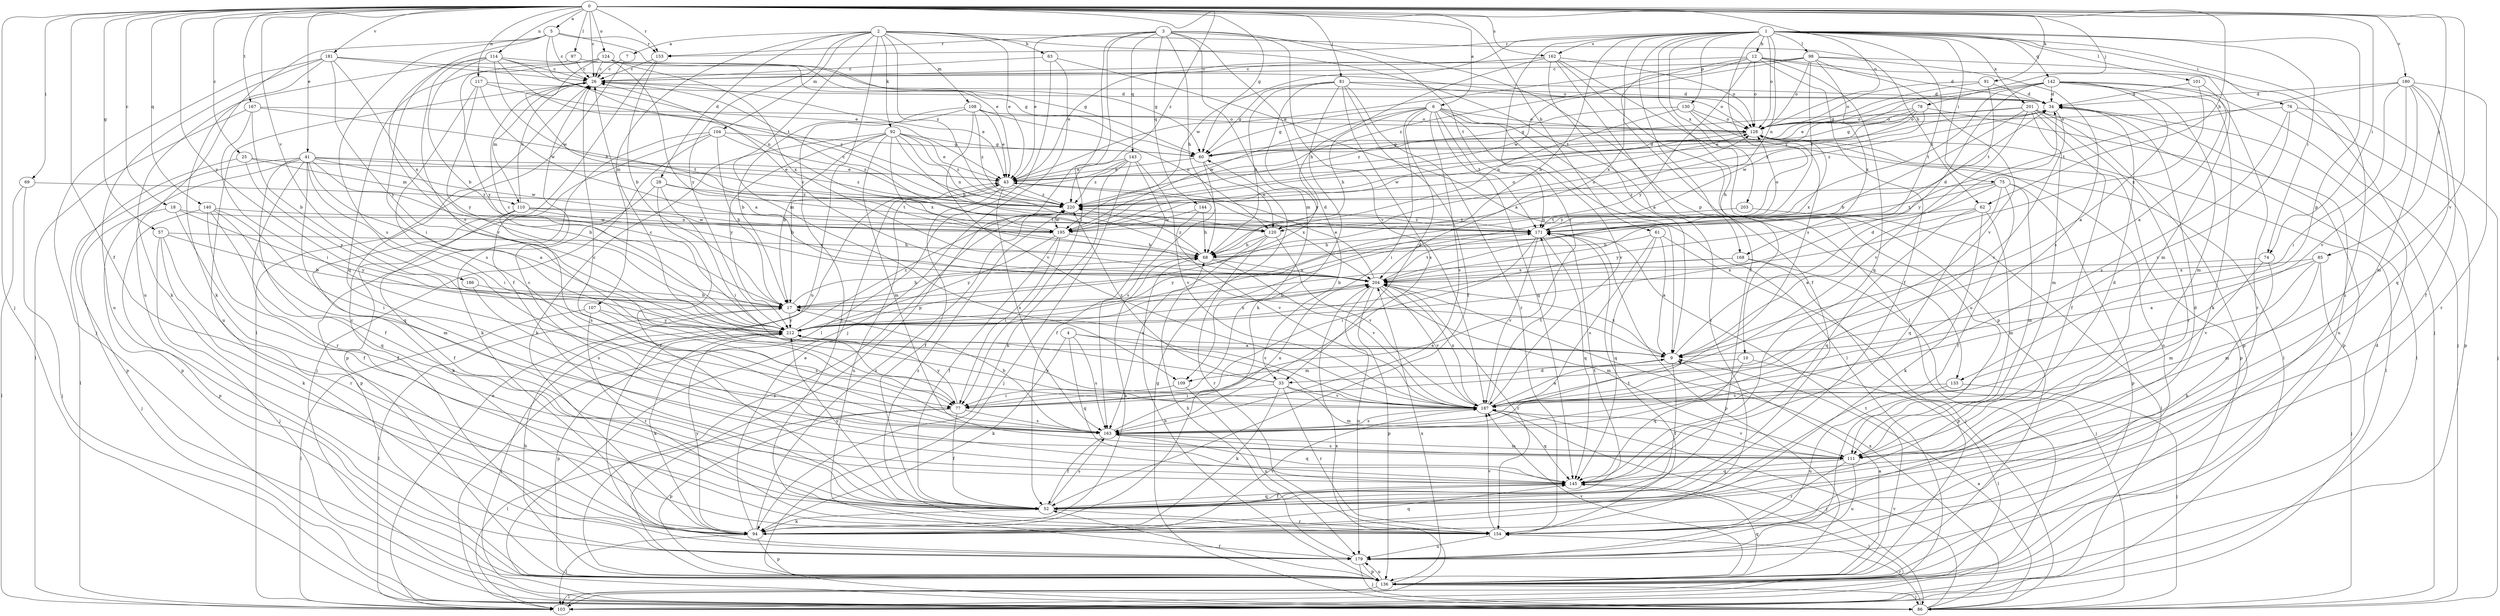 strict digraph  {
0;
1;
2;
3;
4;
5;
6;
7;
9;
10;
12;
17;
18;
25;
26;
28;
33;
34;
41;
43;
52;
57;
60;
61;
62;
63;
68;
69;
74;
75;
76;
77;
78;
81;
85;
86;
91;
92;
94;
97;
98;
101;
103;
104;
107;
108;
109;
110;
111;
114;
117;
120;
124;
128;
130;
133;
136;
140;
142;
143;
144;
145;
153;
154;
162;
163;
167;
168;
171;
179;
180;
181;
186;
187;
195;
201;
203;
204;
212;
220;
0 -> 5  [label=a];
0 -> 6  [label=a];
0 -> 18  [label=c];
0 -> 25  [label=c];
0 -> 26  [label=c];
0 -> 41  [label=e];
0 -> 52  [label=f];
0 -> 57  [label=g];
0 -> 60  [label=g];
0 -> 61  [label=h];
0 -> 62  [label=h];
0 -> 69  [label=i];
0 -> 74  [label=i];
0 -> 78  [label=j];
0 -> 81  [label=j];
0 -> 85  [label=j];
0 -> 86  [label=j];
0 -> 91  [label=k];
0 -> 97  [label=l];
0 -> 114  [label=n];
0 -> 117  [label=n];
0 -> 124  [label=o];
0 -> 128  [label=o];
0 -> 140  [label=q];
0 -> 153  [label=r];
0 -> 162  [label=s];
0 -> 167  [label=t];
0 -> 180  [label=v];
0 -> 181  [label=v];
0 -> 186  [label=v];
0 -> 187  [label=v];
0 -> 212  [label=y];
0 -> 220  [label=z];
1 -> 10  [label=b];
1 -> 12  [label=b];
1 -> 17  [label=b];
1 -> 52  [label=f];
1 -> 74  [label=i];
1 -> 75  [label=i];
1 -> 76  [label=i];
1 -> 77  [label=i];
1 -> 98  [label=l];
1 -> 101  [label=l];
1 -> 103  [label=l];
1 -> 120  [label=n];
1 -> 128  [label=o];
1 -> 130  [label=p];
1 -> 133  [label=p];
1 -> 142  [label=q];
1 -> 153  [label=r];
1 -> 162  [label=s];
1 -> 163  [label=s];
1 -> 168  [label=t];
1 -> 179  [label=u];
1 -> 195  [label=w];
1 -> 201  [label=x];
1 -> 203  [label=x];
2 -> 7  [label=a];
2 -> 28  [label=d];
2 -> 43  [label=e];
2 -> 62  [label=h];
2 -> 63  [label=h];
2 -> 92  [label=k];
2 -> 104  [label=m];
2 -> 107  [label=m];
2 -> 108  [label=m];
2 -> 109  [label=m];
2 -> 168  [label=t];
2 -> 179  [label=u];
2 -> 212  [label=y];
2 -> 220  [label=z];
3 -> 33  [label=d];
3 -> 43  [label=e];
3 -> 68  [label=h];
3 -> 77  [label=i];
3 -> 109  [label=m];
3 -> 133  [label=p];
3 -> 136  [label=p];
3 -> 143  [label=q];
3 -> 144  [label=q];
3 -> 153  [label=r];
3 -> 171  [label=t];
3 -> 187  [label=v];
4 -> 9  [label=a];
4 -> 94  [label=k];
4 -> 145  [label=q];
4 -> 163  [label=s];
4 -> 187  [label=v];
5 -> 26  [label=c];
5 -> 43  [label=e];
5 -> 153  [label=r];
5 -> 163  [label=s];
5 -> 171  [label=t];
5 -> 179  [label=u];
5 -> 187  [label=v];
6 -> 33  [label=d];
6 -> 60  [label=g];
6 -> 68  [label=h];
6 -> 77  [label=i];
6 -> 103  [label=l];
6 -> 128  [label=o];
6 -> 145  [label=q];
6 -> 154  [label=r];
6 -> 163  [label=s];
6 -> 171  [label=t];
6 -> 187  [label=v];
6 -> 195  [label=w];
7 -> 26  [label=c];
7 -> 103  [label=l];
9 -> 33  [label=d];
9 -> 34  [label=d];
9 -> 52  [label=f];
9 -> 204  [label=x];
10 -> 103  [label=l];
10 -> 109  [label=m];
10 -> 145  [label=q];
12 -> 26  [label=c];
12 -> 34  [label=d];
12 -> 52  [label=f];
12 -> 86  [label=j];
12 -> 128  [label=o];
12 -> 145  [label=q];
12 -> 195  [label=w];
12 -> 204  [label=x];
12 -> 212  [label=y];
17 -> 68  [label=h];
17 -> 103  [label=l];
17 -> 187  [label=v];
17 -> 212  [label=y];
18 -> 52  [label=f];
18 -> 86  [label=j];
18 -> 195  [label=w];
18 -> 212  [label=y];
25 -> 43  [label=e];
25 -> 110  [label=m];
25 -> 136  [label=p];
25 -> 212  [label=y];
26 -> 34  [label=d];
26 -> 43  [label=e];
26 -> 110  [label=m];
26 -> 179  [label=u];
28 -> 52  [label=f];
28 -> 77  [label=i];
28 -> 136  [label=p];
28 -> 171  [label=t];
28 -> 220  [label=z];
33 -> 26  [label=c];
33 -> 77  [label=i];
33 -> 94  [label=k];
33 -> 111  [label=m];
33 -> 154  [label=r];
33 -> 187  [label=v];
33 -> 220  [label=z];
34 -> 128  [label=o];
34 -> 136  [label=p];
34 -> 187  [label=v];
34 -> 220  [label=z];
41 -> 9  [label=a];
41 -> 17  [label=b];
41 -> 43  [label=e];
41 -> 52  [label=f];
41 -> 77  [label=i];
41 -> 103  [label=l];
41 -> 136  [label=p];
41 -> 145  [label=q];
41 -> 154  [label=r];
41 -> 195  [label=w];
41 -> 220  [label=z];
43 -> 34  [label=d];
43 -> 52  [label=f];
43 -> 163  [label=s];
43 -> 179  [label=u];
43 -> 204  [label=x];
43 -> 220  [label=z];
52 -> 34  [label=d];
52 -> 94  [label=k];
52 -> 145  [label=q];
52 -> 154  [label=r];
52 -> 163  [label=s];
52 -> 171  [label=t];
52 -> 212  [label=y];
57 -> 17  [label=b];
57 -> 68  [label=h];
57 -> 86  [label=j];
57 -> 94  [label=k];
57 -> 154  [label=r];
60 -> 43  [label=e];
60 -> 120  [label=n];
60 -> 163  [label=s];
61 -> 9  [label=a];
61 -> 68  [label=h];
61 -> 86  [label=j];
61 -> 145  [label=q];
61 -> 163  [label=s];
62 -> 9  [label=a];
62 -> 94  [label=k];
62 -> 111  [label=m];
62 -> 120  [label=n];
62 -> 145  [label=q];
63 -> 9  [label=a];
63 -> 26  [label=c];
63 -> 86  [label=j];
63 -> 103  [label=l];
68 -> 34  [label=d];
68 -> 94  [label=k];
68 -> 187  [label=v];
68 -> 204  [label=x];
68 -> 220  [label=z];
69 -> 86  [label=j];
69 -> 103  [label=l];
69 -> 220  [label=z];
74 -> 94  [label=k];
74 -> 111  [label=m];
74 -> 204  [label=x];
75 -> 52  [label=f];
75 -> 111  [label=m];
75 -> 136  [label=p];
75 -> 145  [label=q];
75 -> 171  [label=t];
75 -> 212  [label=y];
75 -> 220  [label=z];
76 -> 86  [label=j];
76 -> 128  [label=o];
76 -> 136  [label=p];
76 -> 163  [label=s];
76 -> 187  [label=v];
77 -> 52  [label=f];
77 -> 103  [label=l];
77 -> 136  [label=p];
77 -> 163  [label=s];
77 -> 212  [label=y];
78 -> 43  [label=e];
78 -> 60  [label=g];
78 -> 128  [label=o];
78 -> 179  [label=u];
78 -> 195  [label=w];
78 -> 220  [label=z];
81 -> 34  [label=d];
81 -> 52  [label=f];
81 -> 60  [label=g];
81 -> 68  [label=h];
81 -> 94  [label=k];
81 -> 128  [label=o];
81 -> 154  [label=r];
81 -> 163  [label=s];
81 -> 212  [label=y];
85 -> 9  [label=a];
85 -> 86  [label=j];
85 -> 111  [label=m];
85 -> 187  [label=v];
85 -> 204  [label=x];
86 -> 9  [label=a];
86 -> 60  [label=g];
86 -> 154  [label=r];
86 -> 187  [label=v];
86 -> 204  [label=x];
91 -> 34  [label=d];
91 -> 60  [label=g];
91 -> 128  [label=o];
91 -> 171  [label=t];
92 -> 17  [label=b];
92 -> 43  [label=e];
92 -> 60  [label=g];
92 -> 68  [label=h];
92 -> 94  [label=k];
92 -> 111  [label=m];
92 -> 120  [label=n];
92 -> 204  [label=x];
92 -> 212  [label=y];
92 -> 220  [label=z];
94 -> 43  [label=e];
94 -> 103  [label=l];
94 -> 136  [label=p];
94 -> 145  [label=q];
94 -> 187  [label=v];
94 -> 212  [label=y];
94 -> 220  [label=z];
97 -> 26  [label=c];
97 -> 60  [label=g];
97 -> 77  [label=i];
98 -> 26  [label=c];
98 -> 43  [label=e];
98 -> 111  [label=m];
98 -> 128  [label=o];
98 -> 163  [label=s];
98 -> 171  [label=t];
98 -> 187  [label=v];
98 -> 204  [label=x];
98 -> 220  [label=z];
101 -> 9  [label=a];
101 -> 34  [label=d];
101 -> 204  [label=x];
103 -> 43  [label=e];
103 -> 204  [label=x];
104 -> 17  [label=b];
104 -> 60  [label=g];
104 -> 86  [label=j];
104 -> 94  [label=k];
104 -> 136  [label=p];
104 -> 220  [label=z];
107 -> 103  [label=l];
107 -> 154  [label=r];
107 -> 163  [label=s];
107 -> 212  [label=y];
108 -> 17  [label=b];
108 -> 43  [label=e];
108 -> 120  [label=n];
108 -> 128  [label=o];
108 -> 154  [label=r];
108 -> 187  [label=v];
108 -> 220  [label=z];
109 -> 77  [label=i];
109 -> 179  [label=u];
110 -> 26  [label=c];
110 -> 52  [label=f];
110 -> 94  [label=k];
110 -> 163  [label=s];
110 -> 171  [label=t];
110 -> 195  [label=w];
110 -> 204  [label=x];
111 -> 34  [label=d];
111 -> 145  [label=q];
111 -> 154  [label=r];
111 -> 163  [label=s];
111 -> 179  [label=u];
111 -> 187  [label=v];
114 -> 17  [label=b];
114 -> 26  [label=c];
114 -> 43  [label=e];
114 -> 60  [label=g];
114 -> 94  [label=k];
114 -> 120  [label=n];
114 -> 187  [label=v];
114 -> 195  [label=w];
117 -> 34  [label=d];
117 -> 163  [label=s];
117 -> 195  [label=w];
117 -> 212  [label=y];
117 -> 220  [label=z];
120 -> 68  [label=h];
120 -> 128  [label=o];
120 -> 154  [label=r];
120 -> 163  [label=s];
120 -> 187  [label=v];
124 -> 9  [label=a];
124 -> 26  [label=c];
124 -> 60  [label=g];
124 -> 68  [label=h];
124 -> 145  [label=q];
124 -> 204  [label=x];
124 -> 212  [label=y];
128 -> 60  [label=g];
128 -> 103  [label=l];
128 -> 136  [label=p];
128 -> 195  [label=w];
128 -> 204  [label=x];
130 -> 60  [label=g];
130 -> 103  [label=l];
130 -> 120  [label=n];
130 -> 128  [label=o];
130 -> 212  [label=y];
133 -> 86  [label=j];
133 -> 179  [label=u];
133 -> 187  [label=v];
136 -> 9  [label=a];
136 -> 17  [label=b];
136 -> 34  [label=d];
136 -> 52  [label=f];
136 -> 68  [label=h];
136 -> 86  [label=j];
136 -> 103  [label=l];
136 -> 145  [label=q];
136 -> 171  [label=t];
136 -> 179  [label=u];
136 -> 187  [label=v];
136 -> 204  [label=x];
136 -> 220  [label=z];
140 -> 52  [label=f];
140 -> 77  [label=i];
140 -> 111  [label=m];
140 -> 120  [label=n];
140 -> 136  [label=p];
140 -> 145  [label=q];
142 -> 9  [label=a];
142 -> 34  [label=d];
142 -> 43  [label=e];
142 -> 86  [label=j];
142 -> 94  [label=k];
142 -> 111  [label=m];
142 -> 154  [label=r];
142 -> 171  [label=t];
142 -> 212  [label=y];
142 -> 220  [label=z];
143 -> 17  [label=b];
143 -> 43  [label=e];
143 -> 52  [label=f];
143 -> 86  [label=j];
143 -> 94  [label=k];
143 -> 187  [label=v];
143 -> 220  [label=z];
144 -> 68  [label=h];
144 -> 187  [label=v];
144 -> 195  [label=w];
145 -> 26  [label=c];
145 -> 52  [label=f];
145 -> 103  [label=l];
153 -> 17  [label=b];
153 -> 26  [label=c];
153 -> 52  [label=f];
154 -> 171  [label=t];
154 -> 179  [label=u];
154 -> 187  [label=v];
154 -> 220  [label=z];
162 -> 9  [label=a];
162 -> 26  [label=c];
162 -> 43  [label=e];
162 -> 52  [label=f];
162 -> 68  [label=h];
162 -> 128  [label=o];
162 -> 136  [label=p];
162 -> 179  [label=u];
163 -> 17  [label=b];
163 -> 26  [label=c];
163 -> 52  [label=f];
163 -> 111  [label=m];
163 -> 145  [label=q];
163 -> 204  [label=x];
167 -> 17  [label=b];
167 -> 77  [label=i];
167 -> 103  [label=l];
167 -> 128  [label=o];
167 -> 171  [label=t];
168 -> 17  [label=b];
168 -> 86  [label=j];
168 -> 136  [label=p];
168 -> 204  [label=x];
171 -> 68  [label=h];
171 -> 77  [label=i];
171 -> 128  [label=o];
171 -> 136  [label=p];
171 -> 145  [label=q];
171 -> 187  [label=v];
171 -> 212  [label=y];
171 -> 220  [label=z];
179 -> 26  [label=c];
179 -> 68  [label=h];
179 -> 86  [label=j];
179 -> 128  [label=o];
179 -> 136  [label=p];
180 -> 34  [label=d];
180 -> 52  [label=f];
180 -> 77  [label=i];
180 -> 111  [label=m];
180 -> 145  [label=q];
180 -> 154  [label=r];
180 -> 171  [label=t];
180 -> 187  [label=v];
181 -> 26  [label=c];
181 -> 86  [label=j];
181 -> 94  [label=k];
181 -> 128  [label=o];
181 -> 179  [label=u];
181 -> 204  [label=x];
181 -> 212  [label=y];
186 -> 17  [label=b];
186 -> 163  [label=s];
187 -> 9  [label=a];
187 -> 86  [label=j];
187 -> 145  [label=q];
187 -> 163  [label=s];
187 -> 171  [label=t];
187 -> 204  [label=x];
187 -> 212  [label=y];
195 -> 26  [label=c];
195 -> 52  [label=f];
195 -> 68  [label=h];
195 -> 77  [label=i];
195 -> 128  [label=o];
195 -> 212  [label=y];
201 -> 17  [label=b];
201 -> 52  [label=f];
201 -> 103  [label=l];
201 -> 111  [label=m];
201 -> 128  [label=o];
201 -> 136  [label=p];
201 -> 154  [label=r];
201 -> 187  [label=v];
201 -> 220  [label=z];
203 -> 103  [label=l];
203 -> 171  [label=t];
204 -> 17  [label=b];
204 -> 26  [label=c];
204 -> 43  [label=e];
204 -> 111  [label=m];
204 -> 136  [label=p];
204 -> 154  [label=r];
204 -> 171  [label=t];
204 -> 179  [label=u];
204 -> 187  [label=v];
212 -> 9  [label=a];
212 -> 26  [label=c];
212 -> 86  [label=j];
212 -> 94  [label=k];
212 -> 136  [label=p];
212 -> 204  [label=x];
212 -> 220  [label=z];
220 -> 171  [label=t];
220 -> 195  [label=w];
}
